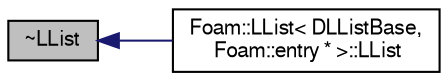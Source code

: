 digraph "~LList"
{
  bgcolor="transparent";
  edge [fontname="FreeSans",fontsize="10",labelfontname="FreeSans",labelfontsize="10"];
  node [fontname="FreeSans",fontsize="10",shape=record];
  rankdir="LR";
  Node10 [label="~LList",height=0.2,width=0.4,color="black", fillcolor="grey75", style="filled", fontcolor="black"];
  Node10 -> Node11 [dir="back",color="midnightblue",fontsize="10",style="solid",fontname="FreeSans"];
  Node11 [label="Foam::LList\< DLListBase,\l Foam::entry * \>::LList",height=0.2,width=0.4,color="black",URL="$a25762.html#ab3a676052898fdb595de89462a65ac09",tooltip="Construct given initial T. "];
}

